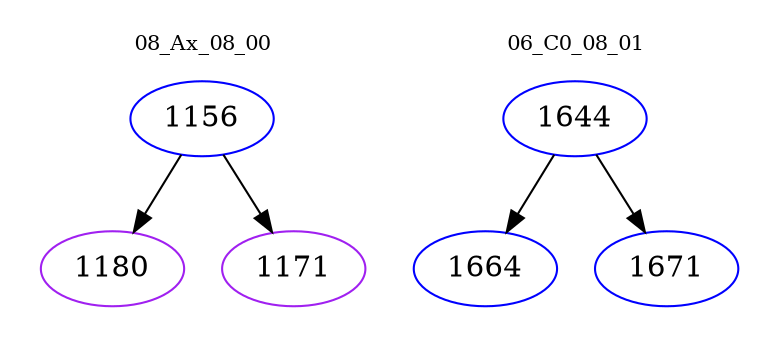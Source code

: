 digraph{
subgraph cluster_0 {
color = white
label = "08_Ax_08_00";
fontsize=10;
T0_1156 [label="1156", color="blue"]
T0_1156 -> T0_1180 [color="black"]
T0_1180 [label="1180", color="purple"]
T0_1156 -> T0_1171 [color="black"]
T0_1171 [label="1171", color="purple"]
}
subgraph cluster_1 {
color = white
label = "06_C0_08_01";
fontsize=10;
T1_1644 [label="1644", color="blue"]
T1_1644 -> T1_1664 [color="black"]
T1_1664 [label="1664", color="blue"]
T1_1644 -> T1_1671 [color="black"]
T1_1671 [label="1671", color="blue"]
}
}
